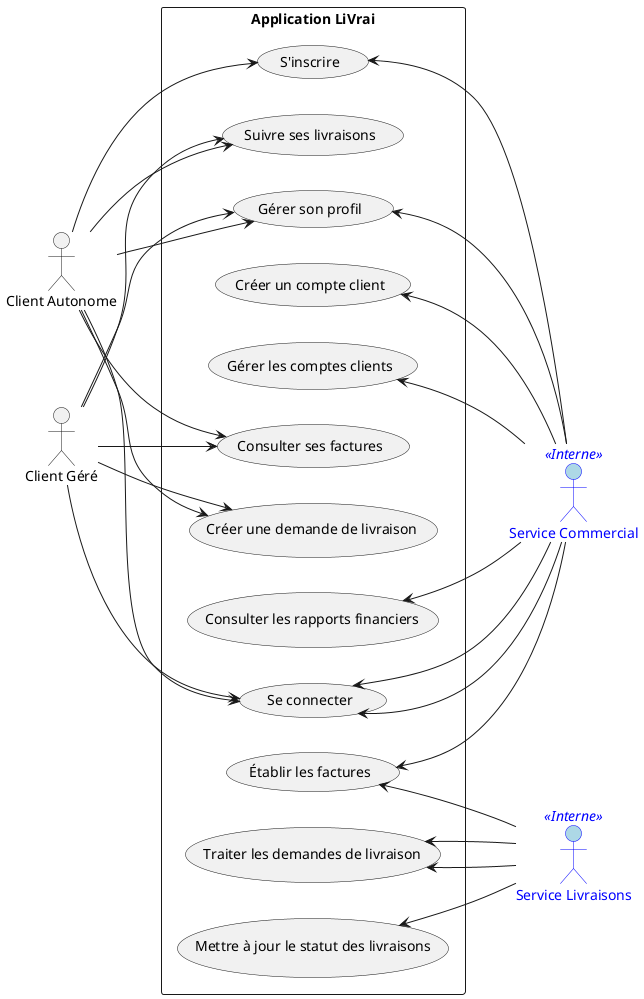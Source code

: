 @startuml
left to right direction
skinparam packageStyle rectangle

skinparam actor {
  BackgroundColor<<Interne>> LightBlue
  BorderColor<<Interne>> Blue
  FontColor<<Interne>> Blue
}

actor "Client Autonome" as clientAuto
actor "Client Géré" as clientGere
actor "Service Commercial" as commercial <<Interne>>
actor "Service Livraisons" as livraisons <<Interne>>

rectangle "Application LiVrai" {
  usecase "S'inscrire" as UC1
  usecase "Se connecter" as UC2
  usecase "Gérer son profil" as UC3
  usecase "Créer un compte client" as UC8
  usecase "Gérer les comptes clients" as UC7
  usecase "Créer une demande de livraison" as UC4
  usecase "Suivre ses livraisons" as UC5
  usecase "Consulter ses factures" as UC6

  usecase "Traiter les demandes de livraison" as UC9
  usecase "Mettre à jour le statut des livraisons" as UC10
  usecase "Établir les factures" as UC11
  usecase "Consulter les rapports financiers" as UC12
}

clientAuto --> UC1
clientAuto --> UC2
clientAuto --> UC3
clientAuto --> UC4
clientAuto --> UC5
clientAuto --> UC6

clientGere --> UC2
clientGere --> UC3
clientGere --> UC4
clientGere --> UC5
clientGere --> UC6

UC1 <-- commercial
UC2 <-- commercial
UC3 <-- commercial
UC7 <-- commercial
UC8 <-- commercial
UC12 <-- commercial
UC11 <-- commercial

UC9 <-- livraisons
UC10 <-- livraisons
UC11 <-- livraisons


commercial -right-> UC2
livraisons -right-> UC9

@enduml
